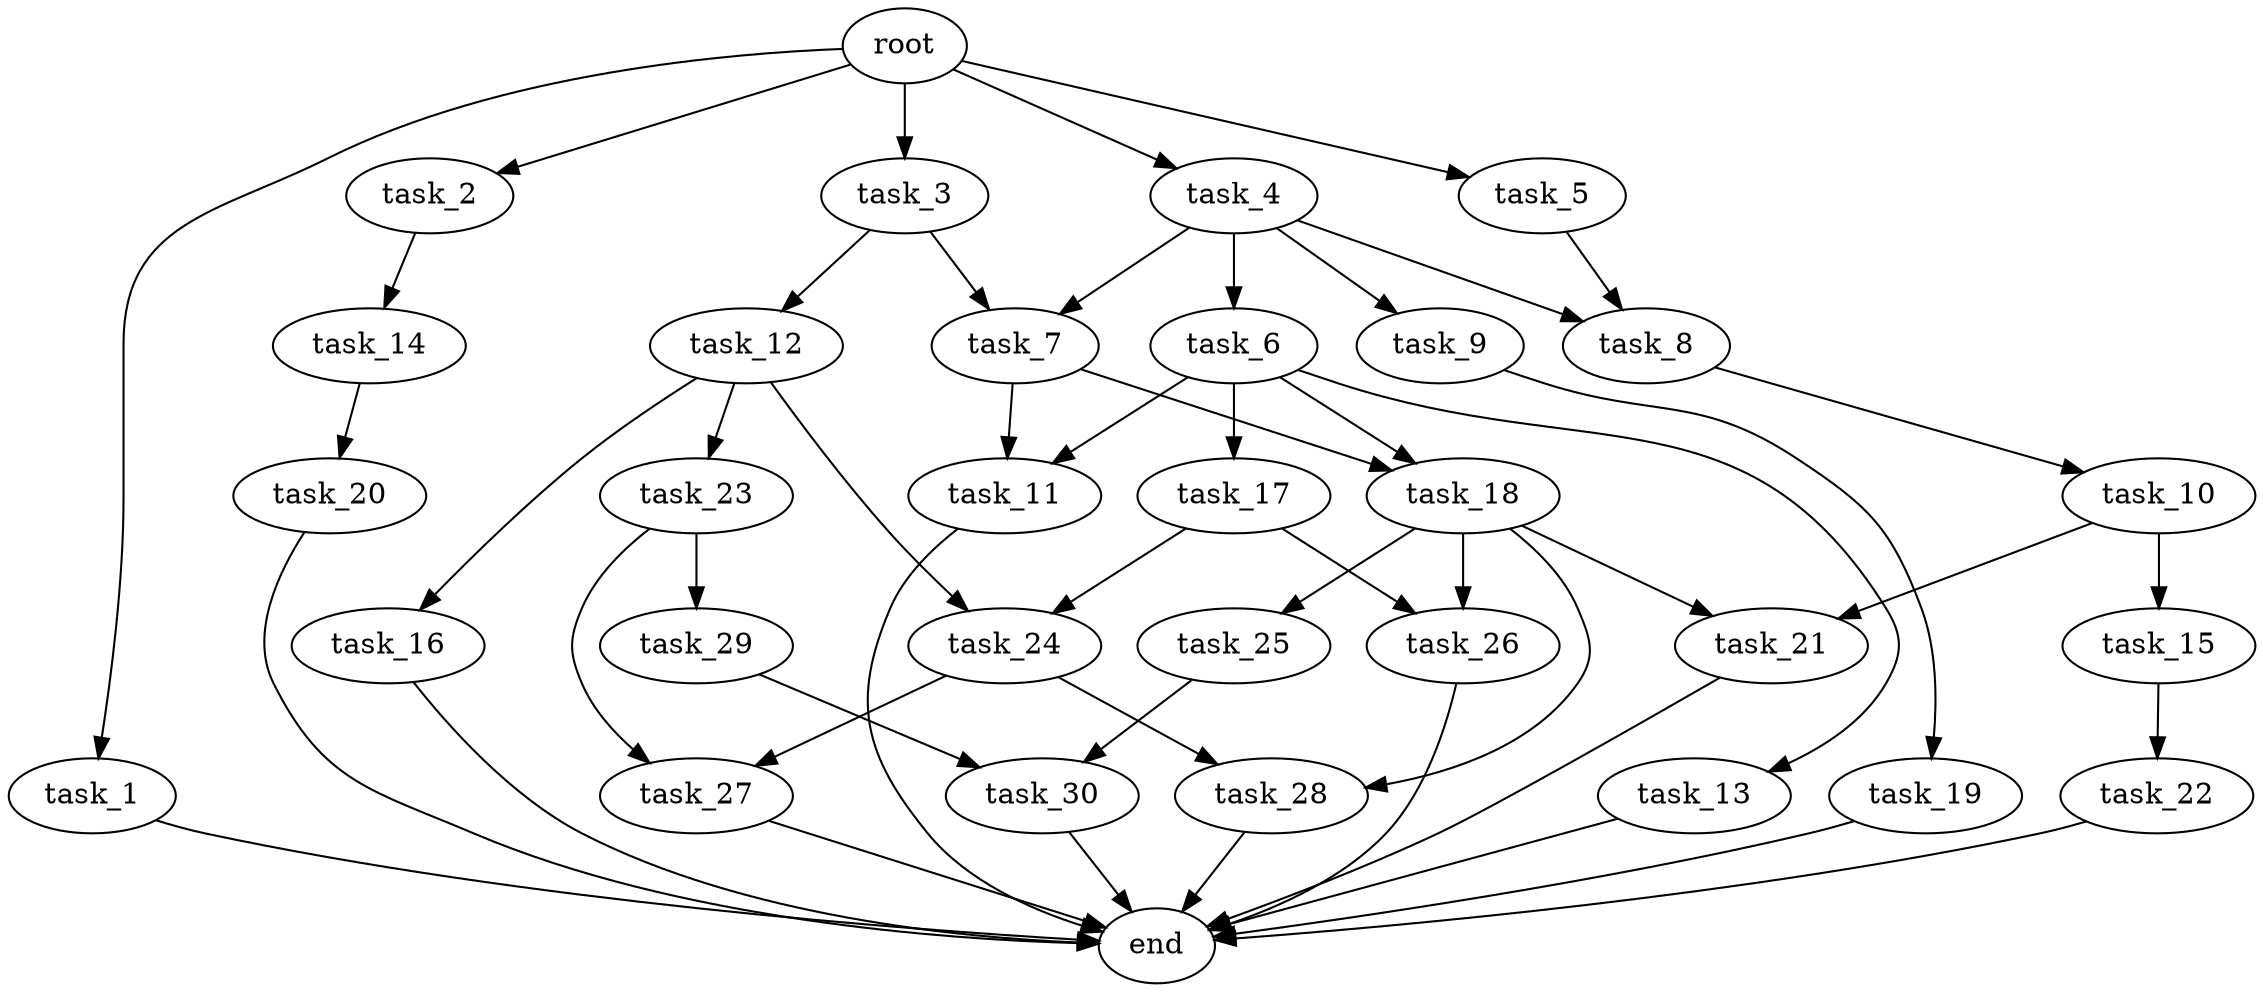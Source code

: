 digraph G {
  root [size="0.000000e+00"];
  task_1 [size="8.640643e+09"];
  task_2 [size="6.510045e+09"];
  task_3 [size="6.871917e+09"];
  task_4 [size="1.627402e+09"];
  task_5 [size="7.380202e+08"];
  task_6 [size="8.457779e+09"];
  task_7 [size="2.949791e+09"];
  task_8 [size="3.187850e+09"];
  task_9 [size="9.516670e+09"];
  task_10 [size="7.429298e+08"];
  task_11 [size="1.701882e+09"];
  task_12 [size="3.755203e+09"];
  task_13 [size="7.320119e+09"];
  task_14 [size="5.470916e+09"];
  task_15 [size="8.981344e+09"];
  task_16 [size="9.319537e+08"];
  task_17 [size="5.940711e+09"];
  task_18 [size="6.136834e+09"];
  task_19 [size="4.827885e+09"];
  task_20 [size="3.109010e+08"];
  task_21 [size="9.424480e+09"];
  task_22 [size="1.650807e+09"];
  task_23 [size="8.897643e+09"];
  task_24 [size="1.571881e+09"];
  task_25 [size="1.013477e+09"];
  task_26 [size="2.056299e+09"];
  task_27 [size="1.900653e+09"];
  task_28 [size="6.972270e+09"];
  task_29 [size="7.220659e+09"];
  task_30 [size="7.300010e+09"];
  end [size="0.000000e+00"];

  root -> task_1 [size="1.000000e-12"];
  root -> task_2 [size="1.000000e-12"];
  root -> task_3 [size="1.000000e-12"];
  root -> task_4 [size="1.000000e-12"];
  root -> task_5 [size="1.000000e-12"];
  task_1 -> end [size="1.000000e-12"];
  task_2 -> task_14 [size="5.470916e+08"];
  task_3 -> task_7 [size="1.474896e+08"];
  task_3 -> task_12 [size="3.755203e+08"];
  task_4 -> task_6 [size="8.457779e+08"];
  task_4 -> task_7 [size="1.474896e+08"];
  task_4 -> task_8 [size="1.593925e+08"];
  task_4 -> task_9 [size="9.516670e+08"];
  task_5 -> task_8 [size="1.593925e+08"];
  task_6 -> task_11 [size="8.509410e+07"];
  task_6 -> task_13 [size="7.320119e+08"];
  task_6 -> task_17 [size="5.940711e+08"];
  task_6 -> task_18 [size="3.068417e+08"];
  task_7 -> task_11 [size="8.509410e+07"];
  task_7 -> task_18 [size="3.068417e+08"];
  task_8 -> task_10 [size="7.429298e+07"];
  task_9 -> task_19 [size="4.827885e+08"];
  task_10 -> task_15 [size="8.981344e+08"];
  task_10 -> task_21 [size="4.712240e+08"];
  task_11 -> end [size="1.000000e-12"];
  task_12 -> task_16 [size="9.319537e+07"];
  task_12 -> task_23 [size="8.897643e+08"];
  task_12 -> task_24 [size="7.859403e+07"];
  task_13 -> end [size="1.000000e-12"];
  task_14 -> task_20 [size="3.109010e+07"];
  task_15 -> task_22 [size="1.650807e+08"];
  task_16 -> end [size="1.000000e-12"];
  task_17 -> task_24 [size="7.859403e+07"];
  task_17 -> task_26 [size="1.028150e+08"];
  task_18 -> task_21 [size="4.712240e+08"];
  task_18 -> task_25 [size="1.013477e+08"];
  task_18 -> task_26 [size="1.028150e+08"];
  task_18 -> task_28 [size="3.486135e+08"];
  task_19 -> end [size="1.000000e-12"];
  task_20 -> end [size="1.000000e-12"];
  task_21 -> end [size="1.000000e-12"];
  task_22 -> end [size="1.000000e-12"];
  task_23 -> task_27 [size="9.503263e+07"];
  task_23 -> task_29 [size="7.220659e+08"];
  task_24 -> task_27 [size="9.503263e+07"];
  task_24 -> task_28 [size="3.486135e+08"];
  task_25 -> task_30 [size="3.650005e+08"];
  task_26 -> end [size="1.000000e-12"];
  task_27 -> end [size="1.000000e-12"];
  task_28 -> end [size="1.000000e-12"];
  task_29 -> task_30 [size="3.650005e+08"];
  task_30 -> end [size="1.000000e-12"];
}
